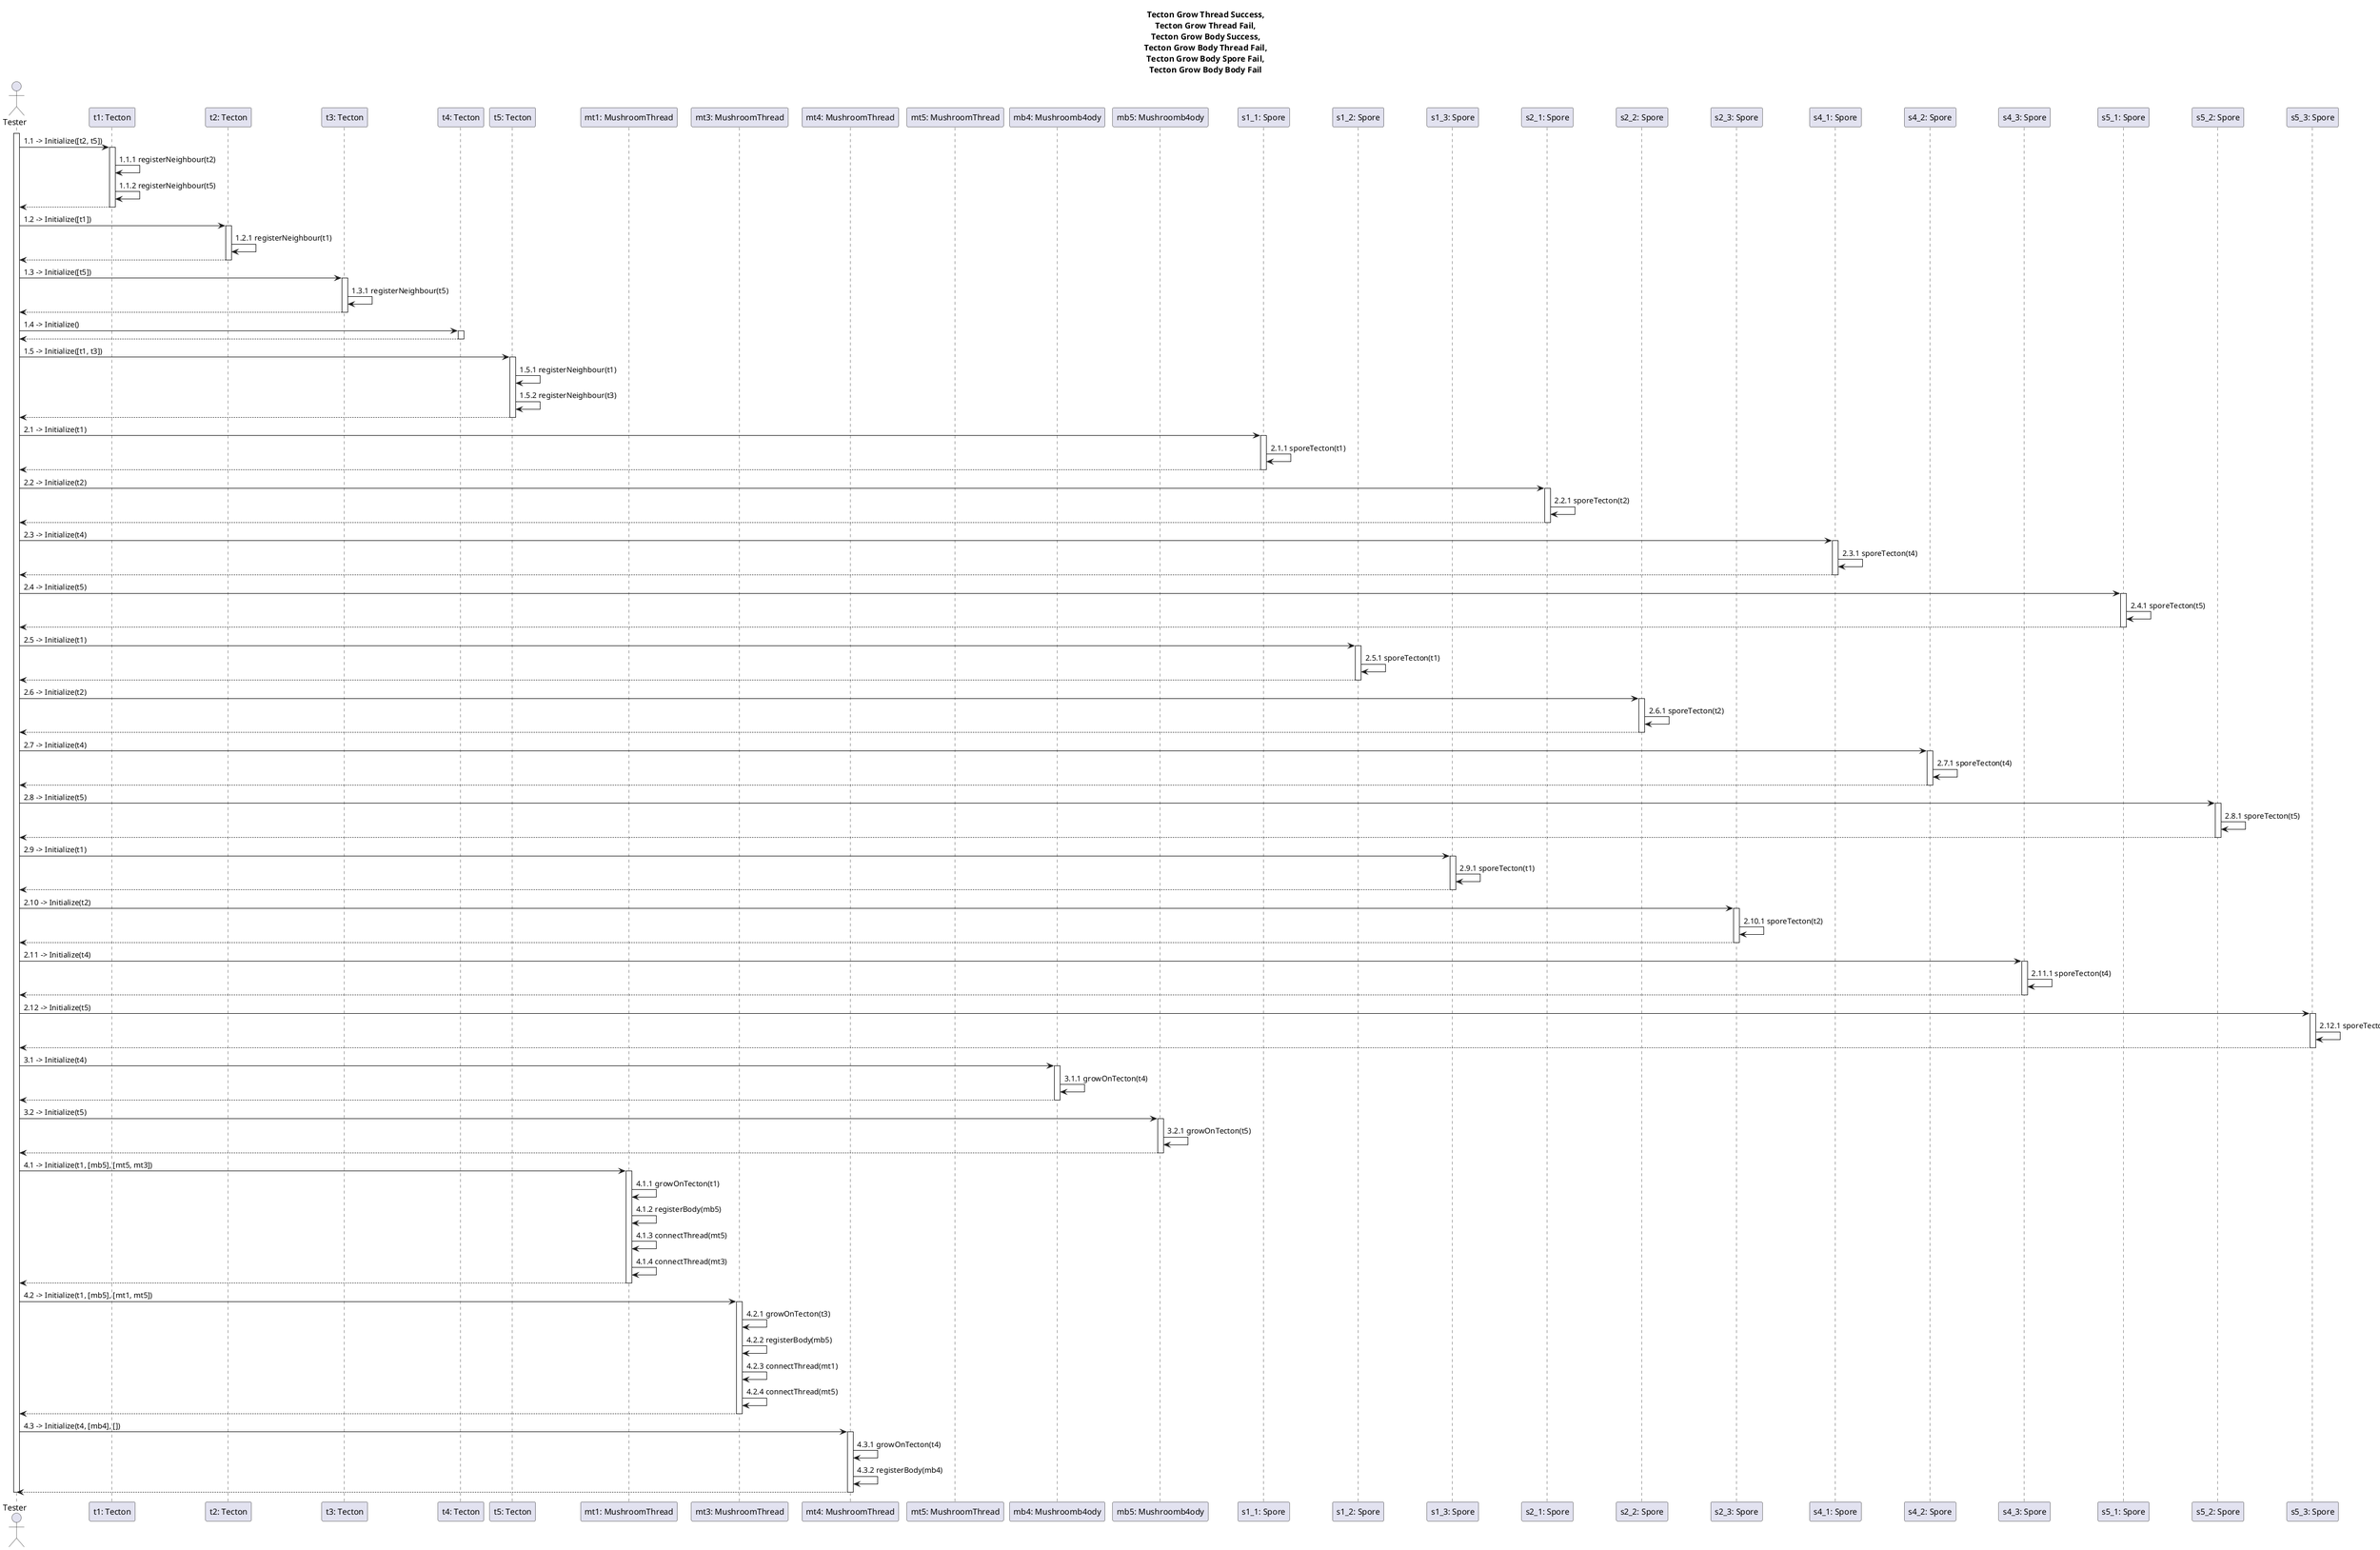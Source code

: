 ' Test-casek:
' - Tecton Grow Thread Success: t1 és t2 szomszédos; t1-en van mt1
' - Tecton Grow Thread Fail: t1 és t3 nem szomszédos; t1-en van mt1
' - Tecton Grow Body Success: t1-en van mt1; t1-en van s1_1, s1_2 és s1_3; t1-en nincs mb4
' - Tecton Grow Body Thread Fail: t2-n nincs mt1; t2-n van s1_1, s1_2 és s1_3; t2-n nincs mb4
' - Tecton Grow Body Spore Fail: t3-on van mt1; t3-on nincs spóra; t3-on nincs mb4
' - Tecton Grow Body Body Fail: t4-en van mt1; t4-en van s1_1, s1_2, s1_3; t4-en van mb4

@startuml communicationTecton3

title Tecton Grow Thread Success,\nTecton Grow Thread Fail,\nTecton Grow Body Success,\nTecton Grow Body Thread Fail,\nTecton Grow Body Spore Fail,\nTecton Grow Body Body Fail

actor "Tester" as ts
participant "t1: Tecton" as t1 
participant "t2: Tecton" as t2
participant "t3: Tecton" as t3
participant "t4: Tecton" as t4
participant "t5: Tecton" as t5
participant "mt1: MushroomThread" as mt1
participant "mt3: MushroomThread" as mt3
participant "mt4: MushroomThread" as mt4
participant "mt5: MushroomThread" as mt5
participant "mb4: Mushroomb4ody" as mb4
participant "mb5: Mushroomb4ody" as mb5
participant "s1_1: Spore" as s1_1
participant "s1_2: Spore" as s1_2
participant "s1_3: Spore" as s1_3
participant "s2_1: Spore" as s2_1
participant "s2_2: Spore" as s2_2
participant "s2_3: Spore" as s2_3
participant "s4_1: Spore" as s4_1
participant "s4_2: Spore" as s4_2
participant "s4_3: Spore" as s4_3
participant "s5_1: Spore" as s5_1
participant "s5_2: Spore" as s5_2
participant "s5_3: Spore" as s5_3

activate ts

' ------------------------------------------
' t1: 
' - t2, t5-el szomszédos
' - s1_1, s1_2, s1_3 spórák vannak rajta
' - mt1 nő rajta
' - nincs rajta gomb4atest
ts -> t1: 1.1 -> Initialize([t2, t5])
activate t1

t1 -> t1: 1.1.1 registerNeighbour(t2)
t1 -> t1: 1.1.2 registerNeighbour(t5)

ts <-- t1
deactivate t1

' ------------------------------------------
' t2: 
' - szomszédos t1-el
' - s2_1, s2_2, s2_3 spórák vannak rajta
' - nincs rajta fonal
' - nincs rajta gomb4atest
ts -> t2: 1.2 -> Initialize([t1])
activate t2

t2 -> t2: 1.2.1 registerNeighbour(t1)

ts <-- t2
deactivate t2

' ------------------------------------------
' t3: 
' - t5-el szomszédos
' - nincs rajta spóra
' - mt3 fonal nő rajta
' - nincs rajta gomb4atest
ts -> t3: 1.3 -> Initialize([t5])
activate t3

t3 -> t3: 1.3.1 registerNeighbour(t5)

ts <-- t3
deactivate t3

' ------------------------------------------
' t4:
' - nincs szomszédja
' - s4_1, s4_2, s4_3 spórák vannak rajta
' - mt4 fonal nő rajta
' - mb44 gomb4atest nő rajta
ts -> t4: 1.4 -> Initialize()
activate t4
ts <-- t4
deactivate t4

' ------------------------------------------
' t5:
' - t1, t3-al szomszédos
' - s5_1, s5_2, s5_3 spórák vannak rajta
' - mt5 fonal nő rajta
' - mb45 gomb4atest nő rajta
ts -> t5: 1.5 -> Initialize([t1, t3])
activate t5

t5 -> t5: 1.5.1 registerNeighbour(t1)
t5 -> t5: 1.5.2 registerNeighbour(t3)

ts <-- t5
deactivate t5

' ------------------------------------------
' s1_1: t1-en
ts -> s1_1: 2.1 -> Initialize(t1)
activate s1_1

' sporeTecton blackboxolja, hogy a Tectonon hozzáadja magát a MushroomSporeok közé
s1_1 -> s1_1: 2.1.1 sporeTecton(t1)

ts <-- s1_1
deactivate s1_1

' ------------------------------------------
' s2_1: t2-n
ts -> s2_1: 2.2 -> Initialize(t2)
activate s2_1

' sporeTecton blackboxolja, hogy a Tectonon hozzáadja magát a MushroomSporeok közé
s2_1 -> s2_1: 2.2.1 sporeTecton(t2)

ts <-- s2_1
deactivate s2_1

' ------------------------------------------
' s4_1: t4-en
ts -> s4_1: 2.3 -> Initialize(t4)
activate s4_1

' sporeTecton blackboxolja, hogy a Tectonon hozzáadja magát a MushroomSporeok közé
s4_1 -> s4_1: 2.3.1 sporeTecton(t4)

ts <-- s4_1
deactivate s4_1

' ------------------------------------------
' s5_1: t5-ön
ts -> s5_1: 2.4 -> Initialize(t5)
activate s5_1

' sporeTecton blackboxolja, hogy a Tectonon hozzáadja magát a MushroomSporeok közé
s5_1 -> s5_1: 2.4.1 sporeTecton(t5)

ts <-- s5_1
deactivate s5_1

' ------------------------------------------
' s1_2: t1-en
ts -> s1_2: 2.5 -> Initialize(t1)
activate s1_2

' sporeTecton blackboxolja, hogy a Tectonon hozzáadja magát a MushroomSporeok közé
s1_2 -> s1_2: 2.5.1 sporeTecton(t1)

ts <-- s1_2
deactivate s1_2

' ------------------------------------------
' s2_2: t2-n
ts -> s2_2: 2.6 -> Initialize(t2)
activate s2_2

' sporeTecton blackboxolja, hogy a Tectonon hozzáadja magát a MushroomSporeok közé
s2_2 -> s2_2: 2.6.1 sporeTecton(t2)

ts <-- s2_2
deactivate s2_2

' ------------------------------------------
' s4_2: t4-en
ts -> s4_2: 2.7 -> Initialize(t4)
activate s4_2

' sporeTecton blackboxolja, hogy a Tectonon hozzáadja magát a MushroomSporeok közé
s4_2 -> s4_2: 2.7.1 sporeTecton(t4)

ts <-- s4_2
deactivate s4_2

' ------------------------------------------
' s5_2: t5-ön
ts -> s5_2: 2.8 -> Initialize(t5)
activate s5_2

' sporeTecton blackboxolja, hogy a Tectonon hozzáadja magát a MushroomSporeok közé
s5_2 -> s5_2: 2.8.1 sporeTecton(t5)

ts <-- s5_2
deactivate s5_2

' ------------------------------------------
' s1_3: t1-en
ts -> s1_3: 2.9 -> Initialize(t1)
activate s1_3

' sporeTecton blackboxolja, hogy a Tectonon hozzáadja magát a MushroomSporeok közé
s1_3 -> s1_3: 2.9.1 sporeTecton(t1)

ts <-- s1_3
deactivate s1_3

' ------------------------------------------
' s2_3: t2-n
ts -> s2_3: 2.10 -> Initialize(t2)
activate s2_3

' sporeTecton blackboxolja, hogy a Tectonon hozzáadja magát a MushroomSporeok közé
s2_3 -> s2_3: 2.10.1 sporeTecton(t2)

ts <-- s2_3
deactivate s2_3

' ------------------------------------------
' s4_3: t4-on
ts -> s4_3: 2.11 -> Initialize(t4)
activate s4_3

' sporeTecton blackboxolja, hogy a Tectonon hozzáadja magát a MushroomSporeok közé
s4_3 -> s4_3: 2.11.1 sporeTecton(t4)

ts <-- s4_3
deactivate s4_3

' ------------------------------------------
' s5_3: t5-on
ts -> s5_3: 2.12 -> Initialize(t5)
activate s5_3

' sporeTecton blackboxolja, hogy a Tectonon hozzáadja magát a MushroomSporeok közé
s5_3 -> s5_3: 2.12.1 sporeTecton(t5)

ts <-- s5_3
deactivate s5_3

' ------------------------------------------
' mb4: 
' - t4-en nő
ts -> mb4: 3.1 -> Initialize(t4)
activate mb4

' a growOnTecton() blackboxolja, hogy a Tectonon regisztrálja magát, mint MushroomBody
mb4 -> mb4: 3.1.1 growOnTecton(t4)

ts <-- mb4
deactivate mb4

' ------------------------------------------
' mb5: 
' - t5-en nő
ts -> mb5: 3.2 -> Initialize(t5)
activate mb5

' a growOnTecton() blackboxolja, hogy a Tectonon regisztrálja magát, mint MushroomBody
mb5 -> mb5: 3.2.1 growOnTecton(t5)

ts <-- mb5
deactivate mb5

' ------------------------------------------
' mt1:
' - t1-en nő
' - mt5, mt3-al összekapcsolódik
' - mb5-höz tartozik
ts -> mt1: 4.1 -> Initialize(t1, [mb5], [mt5, mt3])
activate mt1

' tecton beállítás
' growOnTecton() blackboxolja, hogy a Tecton MushroomThreadjei közé is felveszi magát
mt1 -> mt1: 4.1.1 growOnTecton(t1)

' bodies
' registerBody() blackboxolja, hogy a MushroomBody MushroomThreadjei közé is felveszi magát
mt1 -> mt1: 4.1.2 registerBody(mb5)

' fonál kötések
' connectThread() blackboxolja, hogy a másik MushroomThread kapcsolódó MushroomThreadjei közé is felveszi magát
mt1 -> mt1: 4.1.3 connectThread(mt5)
mt1 -> mt1: 4.1.4 connectThread(mt3)

ts <-- mt1
deactivate mt1

' ------------------------------------------
' mt3:
' - t3-en nő
' - mt5, mt1-el összekapcsolódik
' - mb5-höz tartozik
ts -> mt3: 4.2 -> Initialize(t1, [mb5], [mt1, mt5])
activate mt3

' tecton beállítás
' growOnTecton() blackboxolja, hogy a Tecton MushroomThreadjei közé is felveszi magát
mt3 -> mt3: 4.2.1 growOnTecton(t3)

' bodies
' registerBody() blackboxolja, hogy a MushroomBody MushroomThreadjei közé is felveszi magát
mt3 -> mt3: 4.2.2 registerBody(mb5)

' fonál kötések
' connectThread() blackboxolja, hogy a másik MushroomThread kapcsolódó MushroomThreadjei közé is felveszi magát
mt3 -> mt3: 4.2.3 connectThread(mt1)
mt3 -> mt3: 4.2.4 connectThread(mt5)

ts <-- mt3
deactivate mt3

' ------------------------------------------
' mt4:
' - t4-en nő
' - nincs összekapcsolódása
' - mb4-hez tartozik
ts -> mt4: 4.3 -> Initialize(t4, [mb4], [])
activate mt4

' tecton beállítás
' growOnTecton() blackboxolja, hogy a Tecton MushroomThreadjei közé is felveszi magát
mt4 -> mt4: 4.3.1 growOnTecton(t4)

' bodies
' registerBody() blackboxolja, hogy a MushroomBody MushroomThreadjei közé is felveszi magát
mt4 -> mt4: 4.3.2 registerBody(mb4)

' fonál kötések
' connectThread() blackboxolja, hogy a másik MushroomThread kapcsolódó MushroomThreadjei közé is felveszi magát
' itt nincs fonál kötés

ts <-- mt4
deactivate mt4

deactivate ts

@enduml